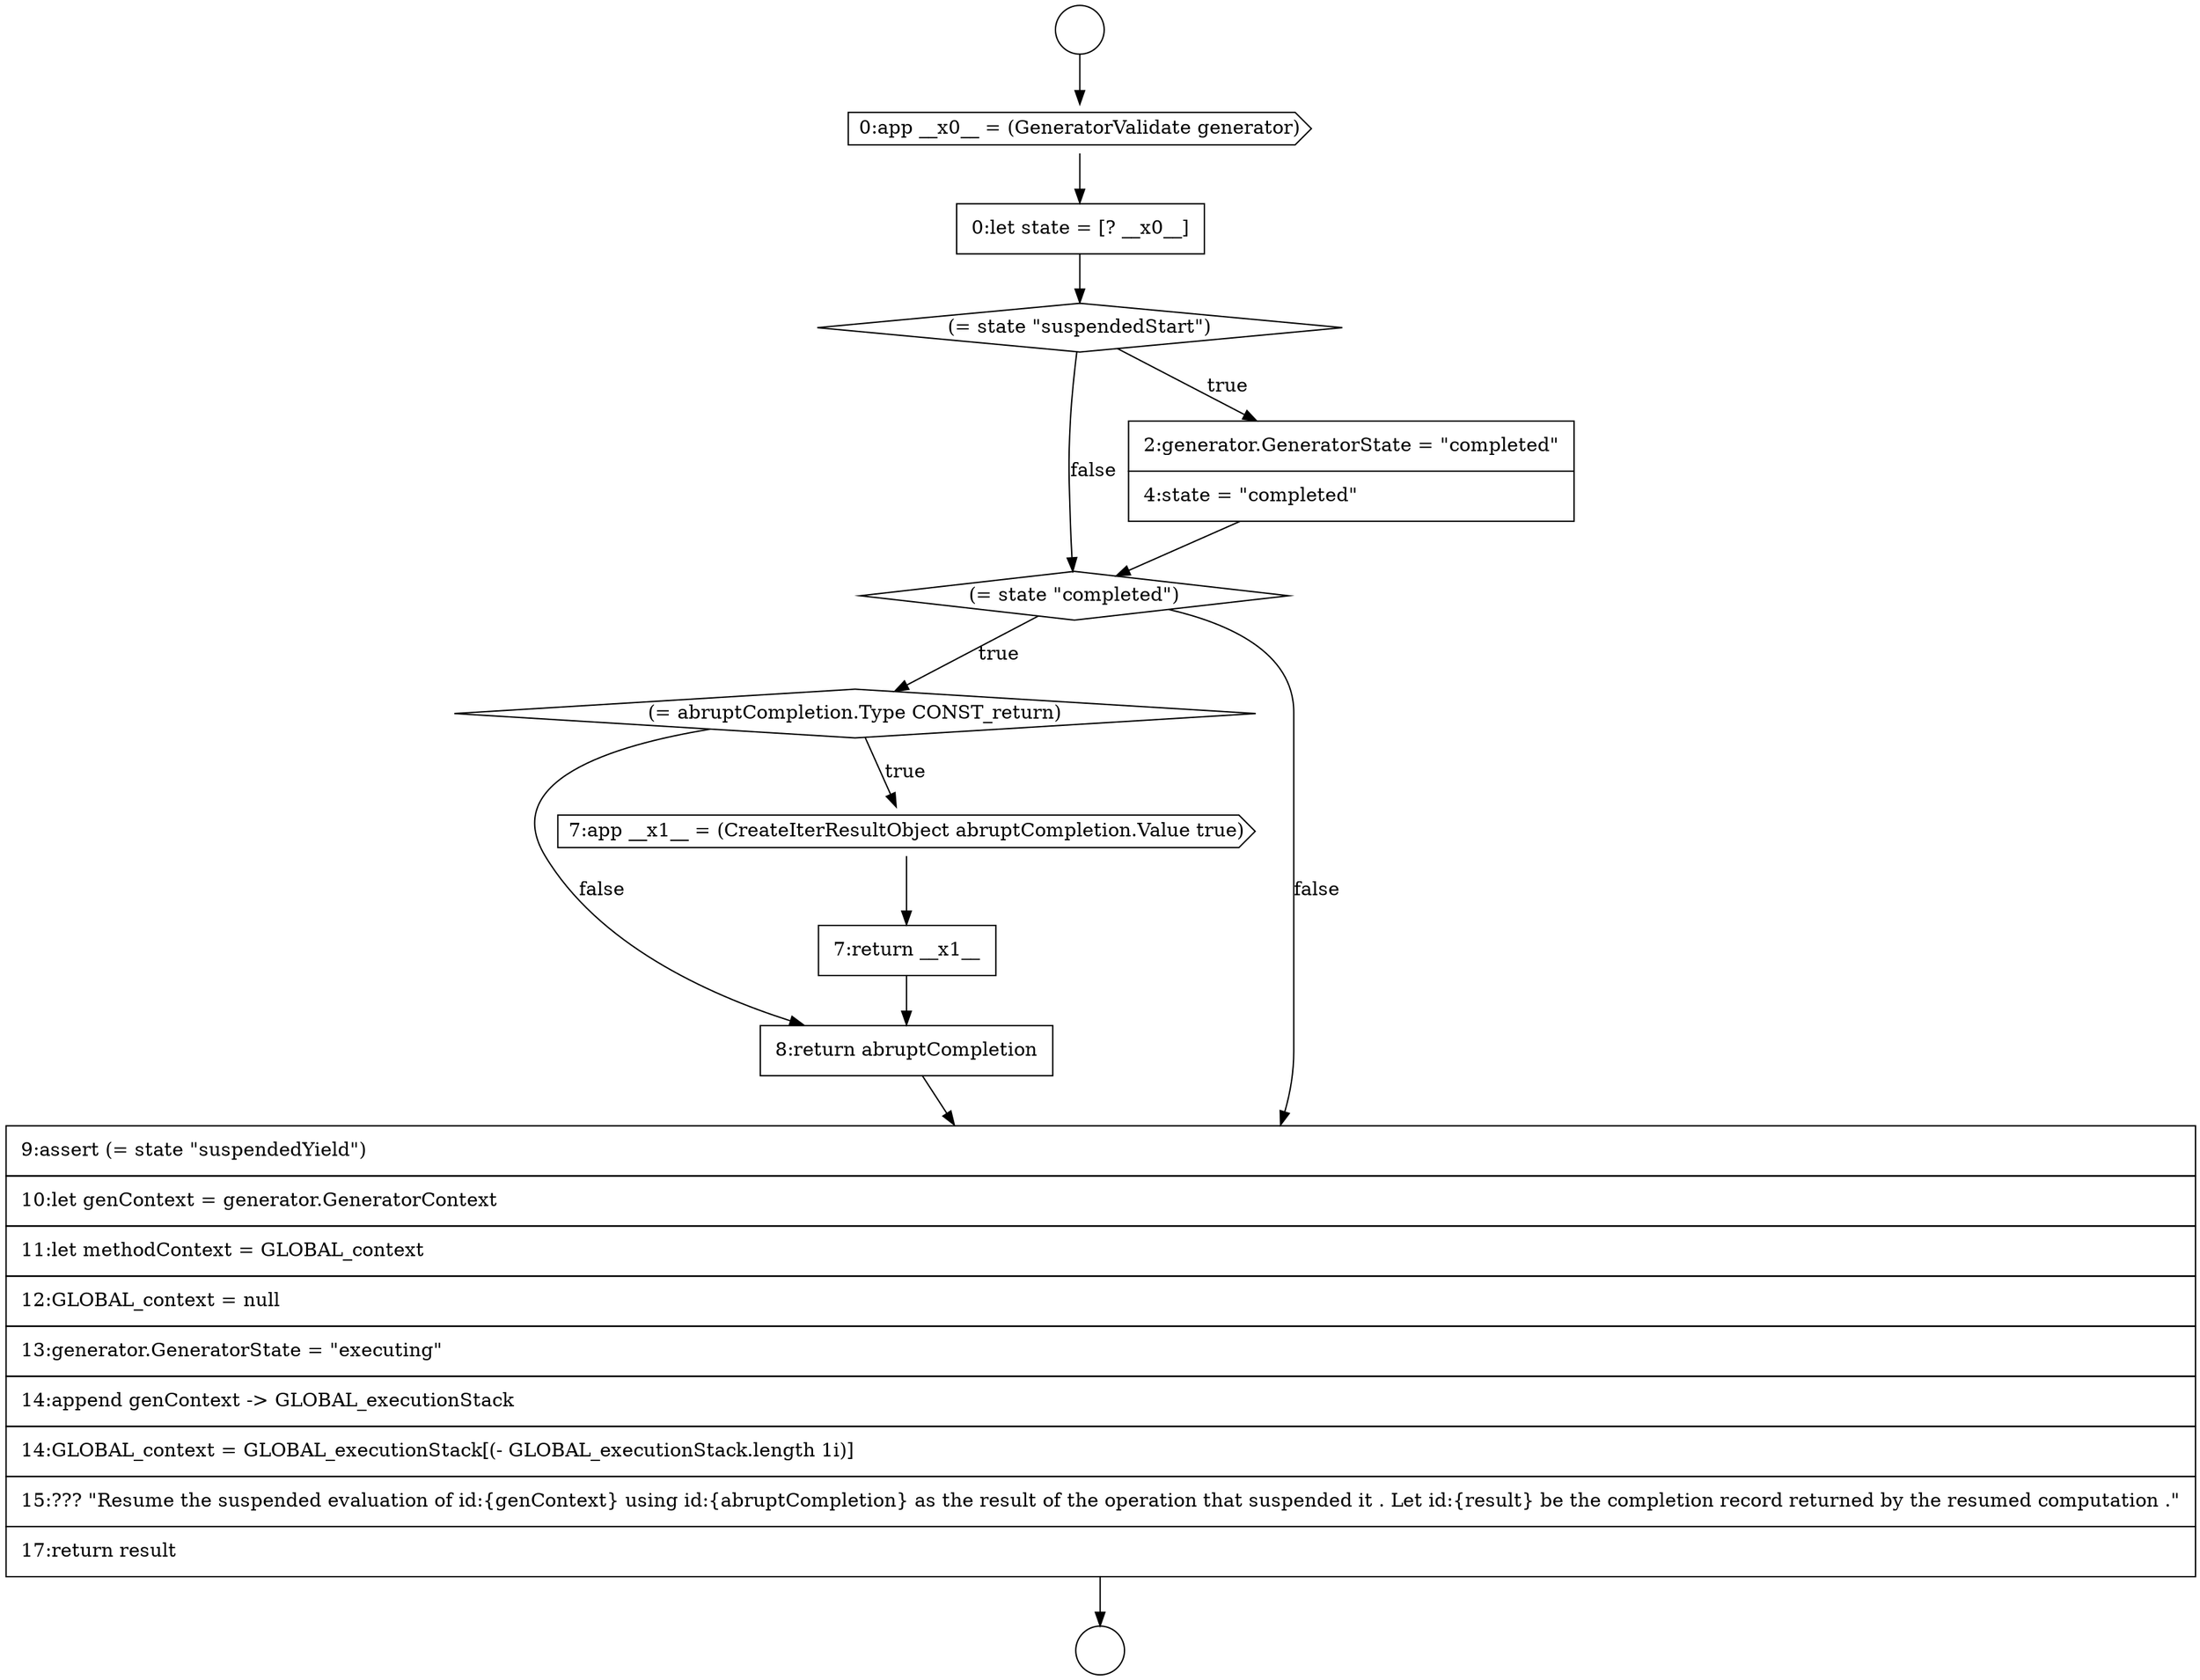 digraph {
  node17072 [shape=none, margin=0, label=<<font color="black">
    <table border="0" cellborder="1" cellspacing="0" cellpadding="10">
      <tr><td align="left">0:let state = [? __x0__]</td></tr>
    </table>
  </font>> color="black" fillcolor="white" style=filled]
  node17079 [shape=none, margin=0, label=<<font color="black">
    <table border="0" cellborder="1" cellspacing="0" cellpadding="10">
      <tr><td align="left">8:return abruptCompletion</td></tr>
    </table>
  </font>> color="black" fillcolor="white" style=filled]
  node17075 [shape=diamond, label=<<font color="black">(= state &quot;completed&quot;)</font>> color="black" fillcolor="white" style=filled]
  node17078 [shape=none, margin=0, label=<<font color="black">
    <table border="0" cellborder="1" cellspacing="0" cellpadding="10">
      <tr><td align="left">7:return __x1__</td></tr>
    </table>
  </font>> color="black" fillcolor="white" style=filled]
  node17074 [shape=none, margin=0, label=<<font color="black">
    <table border="0" cellborder="1" cellspacing="0" cellpadding="10">
      <tr><td align="left">2:generator.GeneratorState = &quot;completed&quot;</td></tr>
      <tr><td align="left">4:state = &quot;completed&quot;</td></tr>
    </table>
  </font>> color="black" fillcolor="white" style=filled]
  node17069 [shape=circle label=" " color="black" fillcolor="white" style=filled]
  node17077 [shape=cds, label=<<font color="black">7:app __x1__ = (CreateIterResultObject abruptCompletion.Value true)</font>> color="black" fillcolor="white" style=filled]
  node17073 [shape=diamond, label=<<font color="black">(= state &quot;suspendedStart&quot;)</font>> color="black" fillcolor="white" style=filled]
  node17071 [shape=cds, label=<<font color="black">0:app __x0__ = (GeneratorValidate generator)</font>> color="black" fillcolor="white" style=filled]
  node17076 [shape=diamond, label=<<font color="black">(= abruptCompletion.Type CONST_return)</font>> color="black" fillcolor="white" style=filled]
  node17070 [shape=circle label=" " color="black" fillcolor="white" style=filled]
  node17080 [shape=none, margin=0, label=<<font color="black">
    <table border="0" cellborder="1" cellspacing="0" cellpadding="10">
      <tr><td align="left">9:assert (= state &quot;suspendedYield&quot;)</td></tr>
      <tr><td align="left">10:let genContext = generator.GeneratorContext</td></tr>
      <tr><td align="left">11:let methodContext = GLOBAL_context</td></tr>
      <tr><td align="left">12:GLOBAL_context = null</td></tr>
      <tr><td align="left">13:generator.GeneratorState = &quot;executing&quot;</td></tr>
      <tr><td align="left">14:append genContext -&gt; GLOBAL_executionStack</td></tr>
      <tr><td align="left">14:GLOBAL_context = GLOBAL_executionStack[(- GLOBAL_executionStack.length 1i)]</td></tr>
      <tr><td align="left">15:??? &quot;Resume the suspended evaluation of id:{genContext} using id:{abruptCompletion} as the result of the operation that suspended it . Let id:{result} be the completion record returned by the resumed computation .&quot;</td></tr>
      <tr><td align="left">17:return result</td></tr>
    </table>
  </font>> color="black" fillcolor="white" style=filled]
  node17072 -> node17073 [ color="black"]
  node17078 -> node17079 [ color="black"]
  node17074 -> node17075 [ color="black"]
  node17073 -> node17074 [label=<<font color="black">true</font>> color="black"]
  node17073 -> node17075 [label=<<font color="black">false</font>> color="black"]
  node17071 -> node17072 [ color="black"]
  node17079 -> node17080 [ color="black"]
  node17075 -> node17076 [label=<<font color="black">true</font>> color="black"]
  node17075 -> node17080 [label=<<font color="black">false</font>> color="black"]
  node17069 -> node17071 [ color="black"]
  node17080 -> node17070 [ color="black"]
  node17076 -> node17077 [label=<<font color="black">true</font>> color="black"]
  node17076 -> node17079 [label=<<font color="black">false</font>> color="black"]
  node17077 -> node17078 [ color="black"]
}
